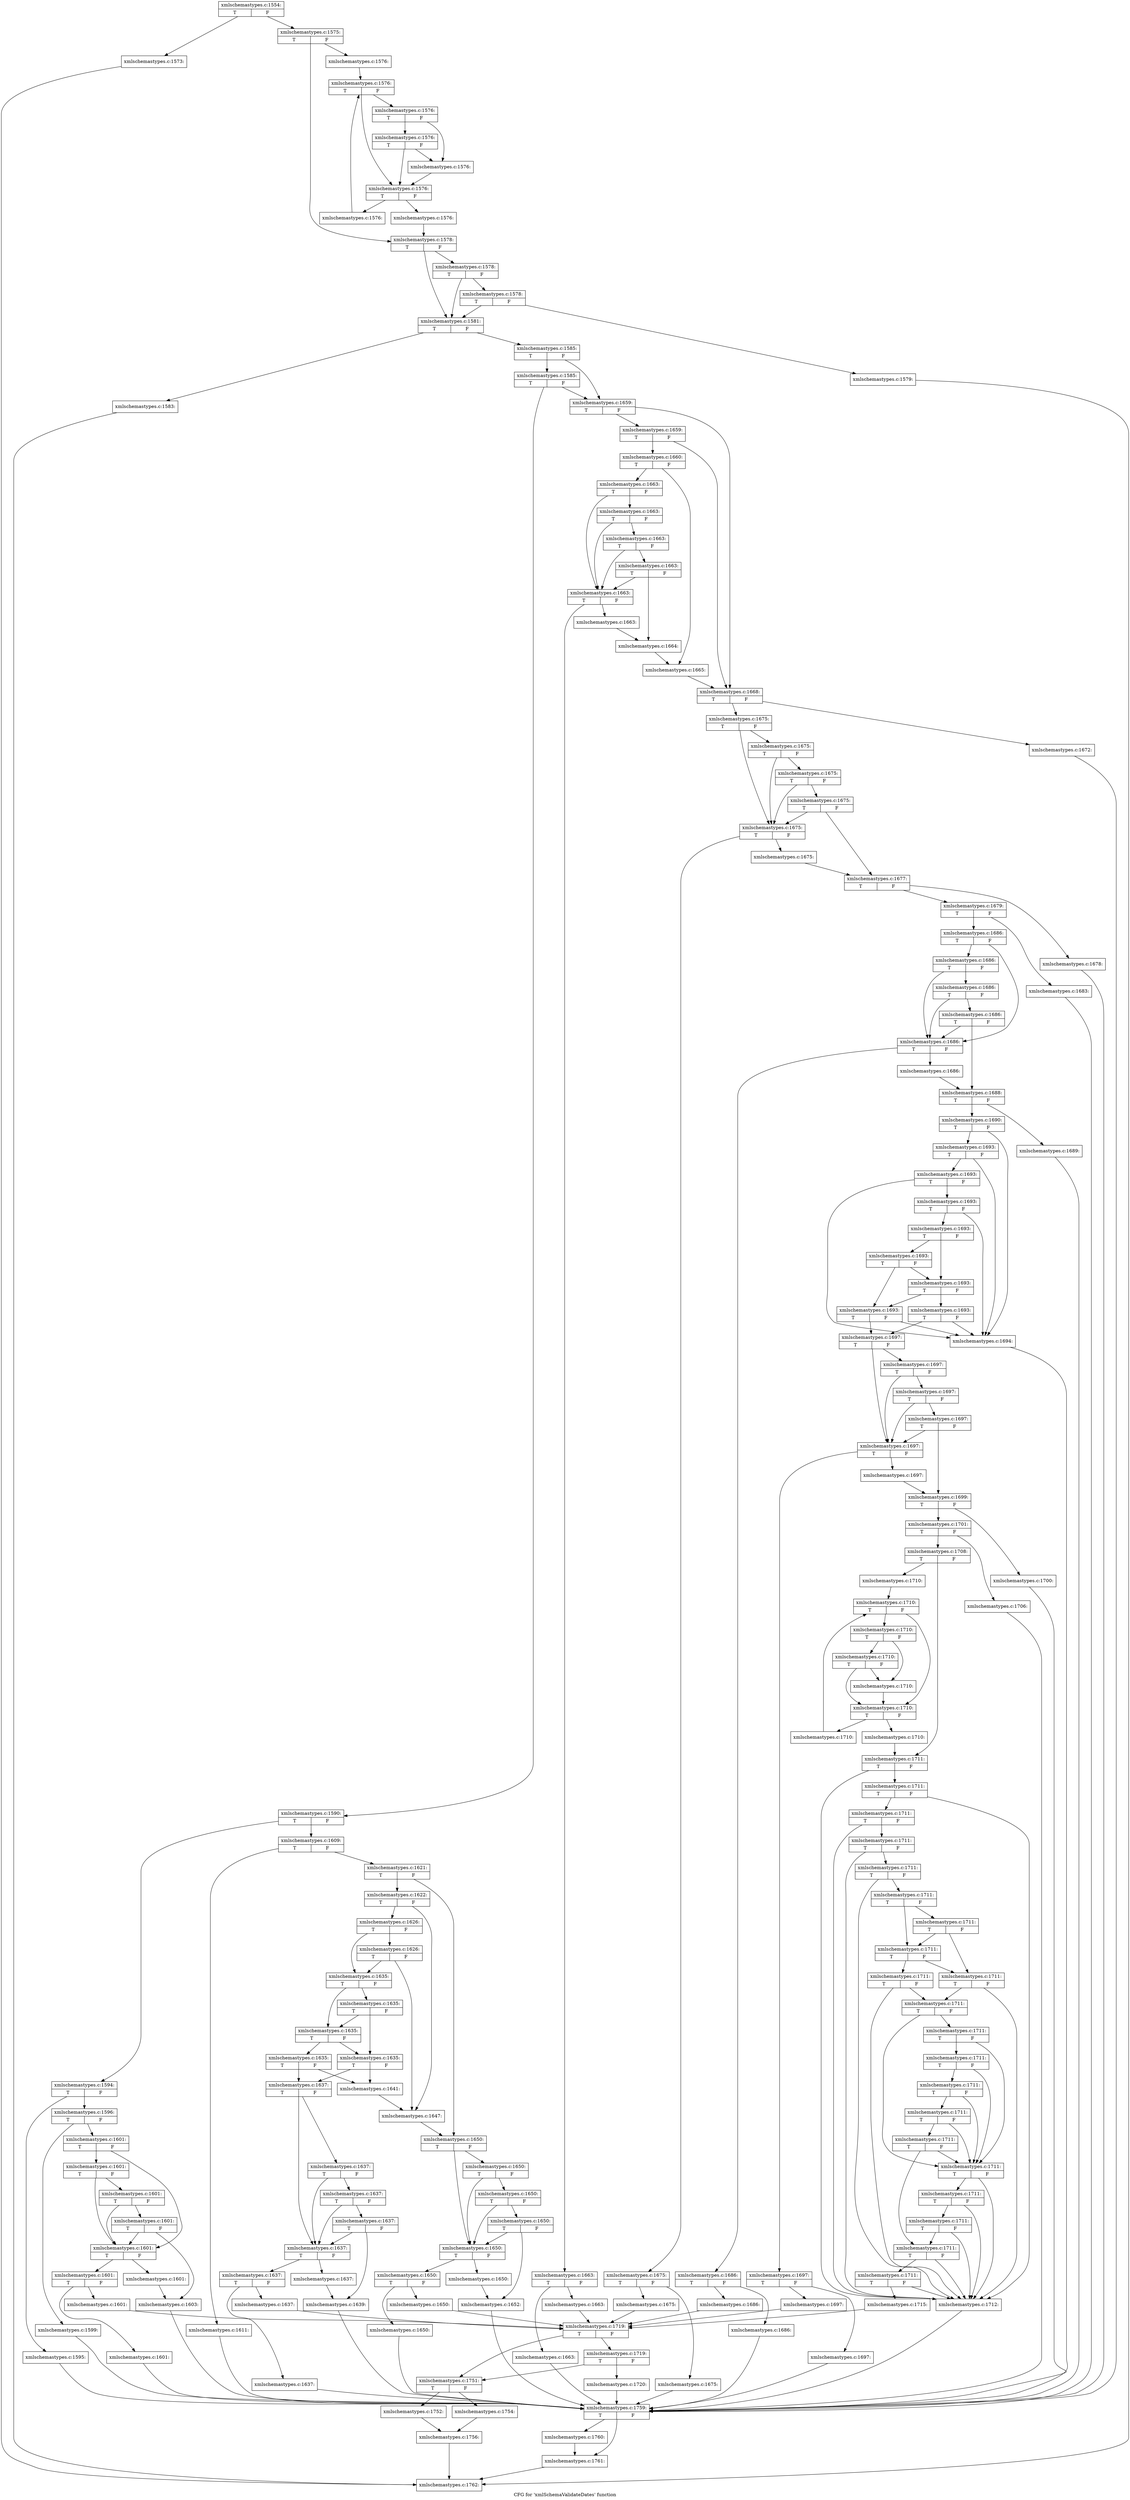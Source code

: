 digraph "CFG for 'xmlSchemaValidateDates' function" {
	label="CFG for 'xmlSchemaValidateDates' function";

	Node0x58b4270 [shape=record,label="{xmlschemastypes.c:1554:|{<s0>T|<s1>F}}"];
	Node0x58b4270 -> Node0x58b5d00;
	Node0x58b4270 -> Node0x58b5d50;
	Node0x58b5d00 [shape=record,label="{xmlschemastypes.c:1573:}"];
	Node0x58b5d00 -> Node0x57d0760;
	Node0x58b5d50 [shape=record,label="{xmlschemastypes.c:1575:|{<s0>T|<s1>F}}"];
	Node0x58b5d50 -> Node0x58b61e0;
	Node0x58b5d50 -> Node0x58b6230;
	Node0x58b61e0 [shape=record,label="{xmlschemastypes.c:1576:}"];
	Node0x58b61e0 -> Node0x58b6450;
	Node0x58b6450 [shape=record,label="{xmlschemastypes.c:1576:|{<s0>T|<s1>F}}"];
	Node0x58b6450 -> Node0x58b66f0;
	Node0x58b6450 -> Node0x58b6790;
	Node0x58b6790 [shape=record,label="{xmlschemastypes.c:1576:|{<s0>T|<s1>F}}"];
	Node0x58b6790 -> Node0x58b69f0;
	Node0x58b6790 -> Node0x58b6740;
	Node0x58b69f0 [shape=record,label="{xmlschemastypes.c:1576:|{<s0>T|<s1>F}}"];
	Node0x58b69f0 -> Node0x58b66f0;
	Node0x58b69f0 -> Node0x58b6740;
	Node0x58b6740 [shape=record,label="{xmlschemastypes.c:1576:}"];
	Node0x58b6740 -> Node0x58b66f0;
	Node0x58b66f0 [shape=record,label="{xmlschemastypes.c:1576:|{<s0>T|<s1>F}}"];
	Node0x58b66f0 -> Node0x58b6e20;
	Node0x58b66f0 -> Node0x58b6670;
	Node0x58b6e20 [shape=record,label="{xmlschemastypes.c:1576:}"];
	Node0x58b6e20 -> Node0x58b6450;
	Node0x58b6670 [shape=record,label="{xmlschemastypes.c:1576:}"];
	Node0x58b6670 -> Node0x58b6230;
	Node0x58b6230 [shape=record,label="{xmlschemastypes.c:1578:|{<s0>T|<s1>F}}"];
	Node0x58b6230 -> Node0x58b7590;
	Node0x58b6230 -> Node0x58b74c0;
	Node0x58b7590 [shape=record,label="{xmlschemastypes.c:1578:|{<s0>T|<s1>F}}"];
	Node0x58b7590 -> Node0x58b7510;
	Node0x58b7590 -> Node0x58b74c0;
	Node0x58b7510 [shape=record,label="{xmlschemastypes.c:1578:|{<s0>T|<s1>F}}"];
	Node0x58b7510 -> Node0x58b7470;
	Node0x58b7510 -> Node0x58b74c0;
	Node0x58b7470 [shape=record,label="{xmlschemastypes.c:1579:}"];
	Node0x58b7470 -> Node0x57d0760;
	Node0x58b74c0 [shape=record,label="{xmlschemastypes.c:1581:|{<s0>T|<s1>F}}"];
	Node0x58b74c0 -> Node0x58b82f0;
	Node0x58b74c0 -> Node0x58b8340;
	Node0x58b82f0 [shape=record,label="{xmlschemastypes.c:1583:}"];
	Node0x58b82f0 -> Node0x57d0760;
	Node0x58b8340 [shape=record,label="{xmlschemastypes.c:1585:|{<s0>T|<s1>F}}"];
	Node0x58b8340 -> Node0x58b8870;
	Node0x58b8340 -> Node0x58b8820;
	Node0x58b8870 [shape=record,label="{xmlschemastypes.c:1585:|{<s0>T|<s1>F}}"];
	Node0x58b8870 -> Node0x58b87d0;
	Node0x58b8870 -> Node0x58b8820;
	Node0x58b87d0 [shape=record,label="{xmlschemastypes.c:1590:|{<s0>T|<s1>F}}"];
	Node0x58b87d0 -> Node0x58b9300;
	Node0x58b87d0 -> Node0x58b9350;
	Node0x58b9300 [shape=record,label="{xmlschemastypes.c:1594:|{<s0>T|<s1>F}}"];
	Node0x58b9300 -> Node0x58b9800;
	Node0x58b9300 -> Node0x58b9850;
	Node0x58b9800 [shape=record,label="{xmlschemastypes.c:1595:}"];
	Node0x58b9800 -> Node0x58b99b0;
	Node0x58b9850 [shape=record,label="{xmlschemastypes.c:1596:|{<s0>T|<s1>F}}"];
	Node0x58b9850 -> Node0x58bae70;
	Node0x58b9850 -> Node0x58bb310;
	Node0x58bae70 [shape=record,label="{xmlschemastypes.c:1599:}"];
	Node0x58bae70 -> Node0x58b99b0;
	Node0x58bb310 [shape=record,label="{xmlschemastypes.c:1601:|{<s0>T|<s1>F}}"];
	Node0x58bb310 -> Node0x58bb530;
	Node0x58bb310 -> Node0x58bb670;
	Node0x58bb670 [shape=record,label="{xmlschemastypes.c:1601:|{<s0>T|<s1>F}}"];
	Node0x58bb670 -> Node0x58bb530;
	Node0x58bb670 -> Node0x58bb620;
	Node0x58bb620 [shape=record,label="{xmlschemastypes.c:1601:|{<s0>T|<s1>F}}"];
	Node0x58bb620 -> Node0x58bb530;
	Node0x58bb620 -> Node0x58bb5d0;
	Node0x58bb5d0 [shape=record,label="{xmlschemastypes.c:1601:|{<s0>T|<s1>F}}"];
	Node0x58bb5d0 -> Node0x58bb530;
	Node0x58bb5d0 -> Node0x58bb580;
	Node0x58bb530 [shape=record,label="{xmlschemastypes.c:1601:|{<s0>T|<s1>F}}"];
	Node0x58bb530 -> Node0x58bc740;
	Node0x58bb530 -> Node0x58bc790;
	Node0x58bc740 [shape=record,label="{xmlschemastypes.c:1601:|{<s0>T|<s1>F}}"];
	Node0x58bc740 -> Node0x58bc9b0;
	Node0x58bc740 -> Node0x58bca00;
	Node0x58bc9b0 [shape=record,label="{xmlschemastypes.c:1601:}"];
	Node0x58bc9b0 -> Node0x58b99b0;
	Node0x58bca00 [shape=record,label="{xmlschemastypes.c:1601:}"];
	Node0x58bca00 -> Node0x58bce00;
	Node0x58bc790 [shape=record,label="{xmlschemastypes.c:1601:}"];
	Node0x58bc790 -> Node0x58bb580;
	Node0x58bb580 [shape=record,label="{xmlschemastypes.c:1603:}"];
	Node0x58bb580 -> Node0x58b99b0;
	Node0x58b9350 [shape=record,label="{xmlschemastypes.c:1609:|{<s0>T|<s1>F}}"];
	Node0x58b9350 -> Node0x58bc340;
	Node0x58b9350 -> Node0x58bd120;
	Node0x58bc340 [shape=record,label="{xmlschemastypes.c:1611:}"];
	Node0x58bc340 -> Node0x58b99b0;
	Node0x58bd120 [shape=record,label="{xmlschemastypes.c:1621:|{<s0>T|<s1>F}}"];
	Node0x58bd120 -> Node0x58bd7a0;
	Node0x58bd120 -> Node0x58bd7f0;
	Node0x58bd7a0 [shape=record,label="{xmlschemastypes.c:1622:|{<s0>T|<s1>F}}"];
	Node0x58bd7a0 -> Node0x58be610;
	Node0x58bd7a0 -> Node0x58be5c0;
	Node0x58be610 [shape=record,label="{xmlschemastypes.c:1626:|{<s0>T|<s1>F}}"];
	Node0x58be610 -> Node0x58be570;
	Node0x58be610 -> Node0x58be8f0;
	Node0x58be8f0 [shape=record,label="{xmlschemastypes.c:1626:|{<s0>T|<s1>F}}"];
	Node0x58be8f0 -> Node0x58be570;
	Node0x58be8f0 -> Node0x58be5c0;
	Node0x58be570 [shape=record,label="{xmlschemastypes.c:1635:|{<s0>T|<s1>F}}"];
	Node0x58be570 -> Node0x58bf1a0;
	Node0x58be570 -> Node0x58bf120;
	Node0x58bf1a0 [shape=record,label="{xmlschemastypes.c:1635:|{<s0>T|<s1>F}}"];
	Node0x58bf1a0 -> Node0x58bf080;
	Node0x58bf1a0 -> Node0x58bf120;
	Node0x58bf120 [shape=record,label="{xmlschemastypes.c:1635:|{<s0>T|<s1>F}}"];
	Node0x58bf120 -> Node0x58bf080;
	Node0x58bf120 -> Node0x58bf0d0;
	Node0x58bf080 [shape=record,label="{xmlschemastypes.c:1635:|{<s0>T|<s1>F}}"];
	Node0x58bf080 -> Node0x58befe0;
	Node0x58bf080 -> Node0x58bf030;
	Node0x58bf0d0 [shape=record,label="{xmlschemastypes.c:1635:|{<s0>T|<s1>F}}"];
	Node0x58bf0d0 -> Node0x58befe0;
	Node0x58bf0d0 -> Node0x58bf030;
	Node0x58befe0 [shape=record,label="{xmlschemastypes.c:1637:|{<s0>T|<s1>F}}"];
	Node0x58befe0 -> Node0x58c13e0;
	Node0x58befe0 -> Node0x58c1550;
	Node0x58c1550 [shape=record,label="{xmlschemastypes.c:1637:|{<s0>T|<s1>F}}"];
	Node0x58c1550 -> Node0x58c13e0;
	Node0x58c1550 -> Node0x58c1500;
	Node0x58c1500 [shape=record,label="{xmlschemastypes.c:1637:|{<s0>T|<s1>F}}"];
	Node0x58c1500 -> Node0x58c13e0;
	Node0x58c1500 -> Node0x58c1480;
	Node0x58c1480 [shape=record,label="{xmlschemastypes.c:1637:|{<s0>T|<s1>F}}"];
	Node0x58c1480 -> Node0x58c13e0;
	Node0x58c1480 -> Node0x58c1430;
	Node0x58c13e0 [shape=record,label="{xmlschemastypes.c:1637:|{<s0>T|<s1>F}}"];
	Node0x58c13e0 -> Node0x58c20b0;
	Node0x58c13e0 -> Node0x58c2100;
	Node0x58c20b0 [shape=record,label="{xmlschemastypes.c:1637:|{<s0>T|<s1>F}}"];
	Node0x58c20b0 -> Node0x58c2380;
	Node0x58c20b0 -> Node0x58c23d0;
	Node0x58c2380 [shape=record,label="{xmlschemastypes.c:1637:}"];
	Node0x58c2380 -> Node0x58b99b0;
	Node0x58c23d0 [shape=record,label="{xmlschemastypes.c:1637:}"];
	Node0x58c23d0 -> Node0x58bce00;
	Node0x58c2100 [shape=record,label="{xmlschemastypes.c:1637:}"];
	Node0x58c2100 -> Node0x58c1430;
	Node0x58c1430 [shape=record,label="{xmlschemastypes.c:1639:}"];
	Node0x58c1430 -> Node0x58b99b0;
	Node0x58bf030 [shape=record,label="{xmlschemastypes.c:1641:}"];
	Node0x58bf030 -> Node0x58be5c0;
	Node0x58be5c0 [shape=record,label="{xmlschemastypes.c:1647:}"];
	Node0x58be5c0 -> Node0x58bd7f0;
	Node0x58bd7f0 [shape=record,label="{xmlschemastypes.c:1650:|{<s0>T|<s1>F}}"];
	Node0x58bd7f0 -> Node0x58c2d60;
	Node0x58bd7f0 -> Node0x58c2ed0;
	Node0x58c2ed0 [shape=record,label="{xmlschemastypes.c:1650:|{<s0>T|<s1>F}}"];
	Node0x58c2ed0 -> Node0x58c2d60;
	Node0x58c2ed0 -> Node0x58c2e80;
	Node0x58c2e80 [shape=record,label="{xmlschemastypes.c:1650:|{<s0>T|<s1>F}}"];
	Node0x58c2e80 -> Node0x58c2d60;
	Node0x58c2e80 -> Node0x58c2e00;
	Node0x58c2e00 [shape=record,label="{xmlschemastypes.c:1650:|{<s0>T|<s1>F}}"];
	Node0x58c2e00 -> Node0x58c2d60;
	Node0x58c2e00 -> Node0x58c2db0;
	Node0x58c2d60 [shape=record,label="{xmlschemastypes.c:1650:|{<s0>T|<s1>F}}"];
	Node0x58c2d60 -> Node0x58c3a90;
	Node0x58c2d60 -> Node0x58c3ae0;
	Node0x58c3a90 [shape=record,label="{xmlschemastypes.c:1650:|{<s0>T|<s1>F}}"];
	Node0x58c3a90 -> Node0x58c3d60;
	Node0x58c3a90 -> Node0x58c3db0;
	Node0x58c3d60 [shape=record,label="{xmlschemastypes.c:1650:}"];
	Node0x58c3d60 -> Node0x58b99b0;
	Node0x58c3db0 [shape=record,label="{xmlschemastypes.c:1650:}"];
	Node0x58c3db0 -> Node0x58bce00;
	Node0x58c3ae0 [shape=record,label="{xmlschemastypes.c:1650:}"];
	Node0x58c3ae0 -> Node0x58c2db0;
	Node0x58c2db0 [shape=record,label="{xmlschemastypes.c:1652:}"];
	Node0x58c2db0 -> Node0x58b99b0;
	Node0x58b8820 [shape=record,label="{xmlschemastypes.c:1659:|{<s0>T|<s1>F}}"];
	Node0x58b8820 -> Node0x58c44f0;
	Node0x58b8820 -> Node0x58c44a0;
	Node0x58c44f0 [shape=record,label="{xmlschemastypes.c:1659:|{<s0>T|<s1>F}}"];
	Node0x58c44f0 -> Node0x58c4450;
	Node0x58c44f0 -> Node0x58c44a0;
	Node0x58c4450 [shape=record,label="{xmlschemastypes.c:1660:|{<s0>T|<s1>F}}"];
	Node0x58c4450 -> Node0x58c5380;
	Node0x58c4450 -> Node0x58c56b0;
	Node0x58c5380 [shape=record,label="{xmlschemastypes.c:1663:|{<s0>T|<s1>F}}"];
	Node0x58c5380 -> Node0x58c59f0;
	Node0x58c5380 -> Node0x58c5b30;
	Node0x58c5b30 [shape=record,label="{xmlschemastypes.c:1663:|{<s0>T|<s1>F}}"];
	Node0x58c5b30 -> Node0x58c59f0;
	Node0x58c5b30 -> Node0x58c5ae0;
	Node0x58c5ae0 [shape=record,label="{xmlschemastypes.c:1663:|{<s0>T|<s1>F}}"];
	Node0x58c5ae0 -> Node0x58c59f0;
	Node0x58c5ae0 -> Node0x58c5a90;
	Node0x58c5a90 [shape=record,label="{xmlschemastypes.c:1663:|{<s0>T|<s1>F}}"];
	Node0x58c5a90 -> Node0x58c59f0;
	Node0x58c5a90 -> Node0x58c5a40;
	Node0x58c59f0 [shape=record,label="{xmlschemastypes.c:1663:|{<s0>T|<s1>F}}"];
	Node0x58c59f0 -> Node0x58c6660;
	Node0x58c59f0 -> Node0x58c66b0;
	Node0x58c6660 [shape=record,label="{xmlschemastypes.c:1663:|{<s0>T|<s1>F}}"];
	Node0x58c6660 -> Node0x58c68d0;
	Node0x58c6660 -> Node0x58c6920;
	Node0x58c68d0 [shape=record,label="{xmlschemastypes.c:1663:}"];
	Node0x58c68d0 -> Node0x58b99b0;
	Node0x58c6920 [shape=record,label="{xmlschemastypes.c:1663:}"];
	Node0x58c6920 -> Node0x58bce00;
	Node0x58c66b0 [shape=record,label="{xmlschemastypes.c:1663:}"];
	Node0x58c66b0 -> Node0x58c5a40;
	Node0x58c5a40 [shape=record,label="{xmlschemastypes.c:1664:}"];
	Node0x58c5a40 -> Node0x58c56b0;
	Node0x58c56b0 [shape=record,label="{xmlschemastypes.c:1665:}"];
	Node0x58c56b0 -> Node0x58c44a0;
	Node0x58c44a0 [shape=record,label="{xmlschemastypes.c:1668:|{<s0>T|<s1>F}}"];
	Node0x58c44a0 -> Node0x58c75f0;
	Node0x58c44a0 -> Node0x58c7920;
	Node0x58c75f0 [shape=record,label="{xmlschemastypes.c:1672:}"];
	Node0x58c75f0 -> Node0x58b99b0;
	Node0x58c7920 [shape=record,label="{xmlschemastypes.c:1675:|{<s0>T|<s1>F}}"];
	Node0x58c7920 -> Node0x58c7cc0;
	Node0x58c7920 -> Node0x58c7e00;
	Node0x58c7e00 [shape=record,label="{xmlschemastypes.c:1675:|{<s0>T|<s1>F}}"];
	Node0x58c7e00 -> Node0x58c7cc0;
	Node0x58c7e00 -> Node0x58c7db0;
	Node0x58c7db0 [shape=record,label="{xmlschemastypes.c:1675:|{<s0>T|<s1>F}}"];
	Node0x58c7db0 -> Node0x58c7cc0;
	Node0x58c7db0 -> Node0x58c7d60;
	Node0x58c7d60 [shape=record,label="{xmlschemastypes.c:1675:|{<s0>T|<s1>F}}"];
	Node0x58c7d60 -> Node0x58c7cc0;
	Node0x58c7d60 -> Node0x58c7d10;
	Node0x58c7cc0 [shape=record,label="{xmlschemastypes.c:1675:|{<s0>T|<s1>F}}"];
	Node0x58c7cc0 -> Node0x58c8990;
	Node0x58c7cc0 -> Node0x58c89e0;
	Node0x58c8990 [shape=record,label="{xmlschemastypes.c:1675:|{<s0>T|<s1>F}}"];
	Node0x58c8990 -> Node0x58c8c30;
	Node0x58c8990 -> Node0x58c8c80;
	Node0x58c8c30 [shape=record,label="{xmlschemastypes.c:1675:}"];
	Node0x58c8c30 -> Node0x58b99b0;
	Node0x58c8c80 [shape=record,label="{xmlschemastypes.c:1675:}"];
	Node0x58c8c80 -> Node0x58bce00;
	Node0x58c89e0 [shape=record,label="{xmlschemastypes.c:1675:}"];
	Node0x58c89e0 -> Node0x58c7d10;
	Node0x58c7d10 [shape=record,label="{xmlschemastypes.c:1677:|{<s0>T|<s1>F}}"];
	Node0x58c7d10 -> Node0x58c91d0;
	Node0x58c7d10 -> Node0x58c9220;
	Node0x58c91d0 [shape=record,label="{xmlschemastypes.c:1678:}"];
	Node0x58c91d0 -> Node0x58b99b0;
	Node0x58c9220 [shape=record,label="{xmlschemastypes.c:1679:|{<s0>T|<s1>F}}"];
	Node0x58c9220 -> Node0x58c9cb0;
	Node0x58c9220 -> Node0x58c9d00;
	Node0x58c9cb0 [shape=record,label="{xmlschemastypes.c:1683:}"];
	Node0x58c9cb0 -> Node0x58b99b0;
	Node0x58c9d00 [shape=record,label="{xmlschemastypes.c:1686:|{<s0>T|<s1>F}}"];
	Node0x58c9d00 -> Node0x58ca040;
	Node0x58c9d00 -> Node0x58ca1b0;
	Node0x58ca1b0 [shape=record,label="{xmlschemastypes.c:1686:|{<s0>T|<s1>F}}"];
	Node0x58ca1b0 -> Node0x58ca040;
	Node0x58ca1b0 -> Node0x58ca160;
	Node0x58ca160 [shape=record,label="{xmlschemastypes.c:1686:|{<s0>T|<s1>F}}"];
	Node0x58ca160 -> Node0x58ca040;
	Node0x58ca160 -> Node0x58ca0e0;
	Node0x58ca0e0 [shape=record,label="{xmlschemastypes.c:1686:|{<s0>T|<s1>F}}"];
	Node0x58ca0e0 -> Node0x58ca040;
	Node0x58ca0e0 -> Node0x58ca090;
	Node0x58ca040 [shape=record,label="{xmlschemastypes.c:1686:|{<s0>T|<s1>F}}"];
	Node0x58ca040 -> Node0x58cad70;
	Node0x58ca040 -> Node0x58cadc0;
	Node0x58cad70 [shape=record,label="{xmlschemastypes.c:1686:|{<s0>T|<s1>F}}"];
	Node0x58cad70 -> Node0x58cb040;
	Node0x58cad70 -> Node0x58cb090;
	Node0x58cb040 [shape=record,label="{xmlschemastypes.c:1686:}"];
	Node0x58cb040 -> Node0x58b99b0;
	Node0x58cb090 [shape=record,label="{xmlschemastypes.c:1686:}"];
	Node0x58cb090 -> Node0x58bce00;
	Node0x58cadc0 [shape=record,label="{xmlschemastypes.c:1686:}"];
	Node0x58cadc0 -> Node0x58ca090;
	Node0x58ca090 [shape=record,label="{xmlschemastypes.c:1688:|{<s0>T|<s1>F}}"];
	Node0x58ca090 -> Node0x58cb5e0;
	Node0x58ca090 -> Node0x58cb630;
	Node0x58cb5e0 [shape=record,label="{xmlschemastypes.c:1689:}"];
	Node0x58cb5e0 -> Node0x58b99b0;
	Node0x58cb630 [shape=record,label="{xmlschemastypes.c:1690:|{<s0>T|<s1>F}}"];
	Node0x58cb630 -> Node0x58cc0c0;
	Node0x58cb630 -> Node0x58cc160;
	Node0x58cc160 [shape=record,label="{xmlschemastypes.c:1693:|{<s0>T|<s1>F}}"];
	Node0x58cc160 -> Node0x58cc4c0;
	Node0x58cc160 -> Node0x58cc0c0;
	Node0x58cc4c0 [shape=record,label="{xmlschemastypes.c:1693:|{<s0>T|<s1>F}}"];
	Node0x58cc4c0 -> Node0x58cc880;
	Node0x58cc4c0 -> Node0x58cc0c0;
	Node0x58cc880 [shape=record,label="{xmlschemastypes.c:1693:|{<s0>T|<s1>F}}"];
	Node0x58cc880 -> Node0x58cc440;
	Node0x58cc880 -> Node0x58cc0c0;
	Node0x58cc440 [shape=record,label="{xmlschemastypes.c:1693:|{<s0>T|<s1>F}}"];
	Node0x58cc440 -> Node0x58cd260;
	Node0x58cc440 -> Node0x58cd210;
	Node0x58cd260 [shape=record,label="{xmlschemastypes.c:1693:|{<s0>T|<s1>F}}"];
	Node0x58cd260 -> Node0x58cd170;
	Node0x58cd260 -> Node0x58cd210;
	Node0x58cd210 [shape=record,label="{xmlschemastypes.c:1693:|{<s0>T|<s1>F}}"];
	Node0x58cd210 -> Node0x58cd170;
	Node0x58cd210 -> Node0x58cd1c0;
	Node0x58cd170 [shape=record,label="{xmlschemastypes.c:1693:|{<s0>T|<s1>F}}"];
	Node0x58cd170 -> Node0x58cc110;
	Node0x58cd170 -> Node0x58cc0c0;
	Node0x58cd1c0 [shape=record,label="{xmlschemastypes.c:1693:|{<s0>T|<s1>F}}"];
	Node0x58cd1c0 -> Node0x58cc110;
	Node0x58cd1c0 -> Node0x58cc0c0;
	Node0x58cc0c0 [shape=record,label="{xmlschemastypes.c:1694:}"];
	Node0x58cc0c0 -> Node0x58b99b0;
	Node0x58cc110 [shape=record,label="{xmlschemastypes.c:1697:|{<s0>T|<s1>F}}"];
	Node0x58cc110 -> Node0x58cf2f0;
	Node0x58cc110 -> Node0x58cf460;
	Node0x58cf460 [shape=record,label="{xmlschemastypes.c:1697:|{<s0>T|<s1>F}}"];
	Node0x58cf460 -> Node0x58cf2f0;
	Node0x58cf460 -> Node0x58cf410;
	Node0x58cf410 [shape=record,label="{xmlschemastypes.c:1697:|{<s0>T|<s1>F}}"];
	Node0x58cf410 -> Node0x58cf2f0;
	Node0x58cf410 -> Node0x58cf390;
	Node0x58cf390 [shape=record,label="{xmlschemastypes.c:1697:|{<s0>T|<s1>F}}"];
	Node0x58cf390 -> Node0x58cf2f0;
	Node0x58cf390 -> Node0x58cf340;
	Node0x58cf2f0 [shape=record,label="{xmlschemastypes.c:1697:|{<s0>T|<s1>F}}"];
	Node0x58cf2f0 -> Node0x58d0020;
	Node0x58cf2f0 -> Node0x58d0070;
	Node0x58d0020 [shape=record,label="{xmlschemastypes.c:1697:|{<s0>T|<s1>F}}"];
	Node0x58d0020 -> Node0x58d02f0;
	Node0x58d0020 -> Node0x58d0340;
	Node0x58d02f0 [shape=record,label="{xmlschemastypes.c:1697:}"];
	Node0x58d02f0 -> Node0x58b99b0;
	Node0x58d0340 [shape=record,label="{xmlschemastypes.c:1697:}"];
	Node0x58d0340 -> Node0x58bce00;
	Node0x58d0070 [shape=record,label="{xmlschemastypes.c:1697:}"];
	Node0x58d0070 -> Node0x58cf340;
	Node0x58cf340 [shape=record,label="{xmlschemastypes.c:1699:|{<s0>T|<s1>F}}"];
	Node0x58cf340 -> Node0x58d0890;
	Node0x58cf340 -> Node0x58d08e0;
	Node0x58d0890 [shape=record,label="{xmlschemastypes.c:1700:}"];
	Node0x58d0890 -> Node0x58b99b0;
	Node0x58d08e0 [shape=record,label="{xmlschemastypes.c:1701:|{<s0>T|<s1>F}}"];
	Node0x58d08e0 -> Node0x58d1370;
	Node0x58d08e0 -> Node0x58d13c0;
	Node0x58d1370 [shape=record,label="{xmlschemastypes.c:1706:}"];
	Node0x58d1370 -> Node0x58b99b0;
	Node0x58d13c0 [shape=record,label="{xmlschemastypes.c:1708:|{<s0>T|<s1>F}}"];
	Node0x58d13c0 -> Node0x58d1b90;
	Node0x58d13c0 -> Node0x58d1be0;
	Node0x58d1b90 [shape=record,label="{xmlschemastypes.c:1710:}"];
	Node0x58d1b90 -> Node0x58d1e00;
	Node0x58d1e00 [shape=record,label="{xmlschemastypes.c:1710:|{<s0>T|<s1>F}}"];
	Node0x58d1e00 -> Node0x58d20a0;
	Node0x58d1e00 -> Node0x58d2140;
	Node0x58d2140 [shape=record,label="{xmlschemastypes.c:1710:|{<s0>T|<s1>F}}"];
	Node0x58d2140 -> Node0x58d23a0;
	Node0x58d2140 -> Node0x58d20f0;
	Node0x58d23a0 [shape=record,label="{xmlschemastypes.c:1710:|{<s0>T|<s1>F}}"];
	Node0x58d23a0 -> Node0x58d20a0;
	Node0x58d23a0 -> Node0x58d20f0;
	Node0x58d20f0 [shape=record,label="{xmlschemastypes.c:1710:}"];
	Node0x58d20f0 -> Node0x58d20a0;
	Node0x58d20a0 [shape=record,label="{xmlschemastypes.c:1710:|{<s0>T|<s1>F}}"];
	Node0x58d20a0 -> Node0x58d27d0;
	Node0x58d20a0 -> Node0x58d2020;
	Node0x58d27d0 [shape=record,label="{xmlschemastypes.c:1710:}"];
	Node0x58d27d0 -> Node0x58d1e00;
	Node0x58d2020 [shape=record,label="{xmlschemastypes.c:1710:}"];
	Node0x58d2020 -> Node0x58d1be0;
	Node0x58d1be0 [shape=record,label="{xmlschemastypes.c:1711:|{<s0>T|<s1>F}}"];
	Node0x58d1be0 -> Node0x58d2e20;
	Node0x58d1be0 -> Node0x58d2f40;
	Node0x58d2f40 [shape=record,label="{xmlschemastypes.c:1711:|{<s0>T|<s1>F}}"];
	Node0x58d2f40 -> Node0x58d2e20;
	Node0x58d2f40 -> Node0x58d2ec0;
	Node0x58d2ec0 [shape=record,label="{xmlschemastypes.c:1711:|{<s0>T|<s1>F}}"];
	Node0x58d2ec0 -> Node0x58d35e0;
	Node0x58d2ec0 -> Node0x58d2e20;
	Node0x58d35e0 [shape=record,label="{xmlschemastypes.c:1711:|{<s0>T|<s1>F}}"];
	Node0x58d35e0 -> Node0x58d39a0;
	Node0x58d35e0 -> Node0x58d2e20;
	Node0x58d39a0 [shape=record,label="{xmlschemastypes.c:1711:|{<s0>T|<s1>F}}"];
	Node0x58d39a0 -> Node0x58d3590;
	Node0x58d39a0 -> Node0x58d2e20;
	Node0x58d3590 [shape=record,label="{xmlschemastypes.c:1711:|{<s0>T|<s1>F}}"];
	Node0x58d3590 -> Node0x58d4380;
	Node0x58d3590 -> Node0x58d4330;
	Node0x58d4380 [shape=record,label="{xmlschemastypes.c:1711:|{<s0>T|<s1>F}}"];
	Node0x58d4380 -> Node0x58d4290;
	Node0x58d4380 -> Node0x58d4330;
	Node0x58d4330 [shape=record,label="{xmlschemastypes.c:1711:|{<s0>T|<s1>F}}"];
	Node0x58d4330 -> Node0x58d4290;
	Node0x58d4330 -> Node0x58d42e0;
	Node0x58d4290 [shape=record,label="{xmlschemastypes.c:1711:|{<s0>T|<s1>F}}"];
	Node0x58d4290 -> Node0x58d3510;
	Node0x58d4290 -> Node0x58d2e20;
	Node0x58d42e0 [shape=record,label="{xmlschemastypes.c:1711:|{<s0>T|<s1>F}}"];
	Node0x58d42e0 -> Node0x58d3510;
	Node0x58d42e0 -> Node0x58d2e20;
	Node0x58d3510 [shape=record,label="{xmlschemastypes.c:1711:|{<s0>T|<s1>F}}"];
	Node0x58d3510 -> Node0x58d64c0;
	Node0x58d3510 -> Node0x58d63d0;
	Node0x58d64c0 [shape=record,label="{xmlschemastypes.c:1711:|{<s0>T|<s1>F}}"];
	Node0x58d64c0 -> Node0x58d6470;
	Node0x58d64c0 -> Node0x58d63d0;
	Node0x58d6470 [shape=record,label="{xmlschemastypes.c:1711:|{<s0>T|<s1>F}}"];
	Node0x58d6470 -> Node0x58d6eb0;
	Node0x58d6470 -> Node0x58d63d0;
	Node0x58d6eb0 [shape=record,label="{xmlschemastypes.c:1711:|{<s0>T|<s1>F}}"];
	Node0x58d6eb0 -> Node0x58d6420;
	Node0x58d6eb0 -> Node0x58d63d0;
	Node0x58d6420 [shape=record,label="{xmlschemastypes.c:1711:|{<s0>T|<s1>F}}"];
	Node0x58d6420 -> Node0x58d78e0;
	Node0x58d6420 -> Node0x58d63d0;
	Node0x58d78e0 [shape=record,label="{xmlschemastypes.c:1711:|{<s0>T|<s1>F}}"];
	Node0x58d78e0 -> Node0x58d6380;
	Node0x58d78e0 -> Node0x58d63d0;
	Node0x58d63d0 [shape=record,label="{xmlschemastypes.c:1711:|{<s0>T|<s1>F}}"];
	Node0x58d63d0 -> Node0x58d8060;
	Node0x58d63d0 -> Node0x58d2e20;
	Node0x58d8060 [shape=record,label="{xmlschemastypes.c:1711:|{<s0>T|<s1>F}}"];
	Node0x58d8060 -> Node0x58d8010;
	Node0x58d8060 -> Node0x58d2e20;
	Node0x58d8010 [shape=record,label="{xmlschemastypes.c:1711:|{<s0>T|<s1>F}}"];
	Node0x58d8010 -> Node0x58d6380;
	Node0x58d8010 -> Node0x58d2e20;
	Node0x58d6380 [shape=record,label="{xmlschemastypes.c:1711:|{<s0>T|<s1>F}}"];
	Node0x58d6380 -> Node0x58d8dc0;
	Node0x58d6380 -> Node0x58d2e20;
	Node0x58d8dc0 [shape=record,label="{xmlschemastypes.c:1711:|{<s0>T|<s1>F}}"];
	Node0x58d8dc0 -> Node0x58d2e70;
	Node0x58d8dc0 -> Node0x58d2e20;
	Node0x58d2e20 [shape=record,label="{xmlschemastypes.c:1712:}"];
	Node0x58d2e20 -> Node0x58b99b0;
	Node0x58d2e70 [shape=record,label="{xmlschemastypes.c:1715:}"];
	Node0x58d2e70 -> Node0x58bce00;
	Node0x58bce00 [shape=record,label="{xmlschemastypes.c:1719:|{<s0>T|<s1>F}}"];
	Node0x58bce00 -> Node0x58d9d20;
	Node0x58bce00 -> Node0x58d9cd0;
	Node0x58d9d20 [shape=record,label="{xmlschemastypes.c:1719:|{<s0>T|<s1>F}}"];
	Node0x58d9d20 -> Node0x58d9c80;
	Node0x58d9d20 -> Node0x58d9cd0;
	Node0x58d9c80 [shape=record,label="{xmlschemastypes.c:1720:}"];
	Node0x58d9c80 -> Node0x58b99b0;
	Node0x58d9cd0 [shape=record,label="{xmlschemastypes.c:1751:|{<s0>T|<s1>F}}"];
	Node0x58d9cd0 -> Node0x58da4c0;
	Node0x58d9cd0 -> Node0x58da560;
	Node0x58da4c0 [shape=record,label="{xmlschemastypes.c:1752:}"];
	Node0x58da4c0 -> Node0x58da510;
	Node0x58da560 [shape=record,label="{xmlschemastypes.c:1754:}"];
	Node0x58da560 -> Node0x58da510;
	Node0x58da510 [shape=record,label="{xmlschemastypes.c:1756:}"];
	Node0x58da510 -> Node0x57d0760;
	Node0x58b99b0 [shape=record,label="{xmlschemastypes.c:1759:|{<s0>T|<s1>F}}"];
	Node0x58b99b0 -> Node0x58dadd0;
	Node0x58b99b0 -> Node0x58dae20;
	Node0x58dadd0 [shape=record,label="{xmlschemastypes.c:1760:}"];
	Node0x58dadd0 -> Node0x58dae20;
	Node0x58dae20 [shape=record,label="{xmlschemastypes.c:1761:}"];
	Node0x58dae20 -> Node0x57d0760;
	Node0x57d0760 [shape=record,label="{xmlschemastypes.c:1762:}"];
}
